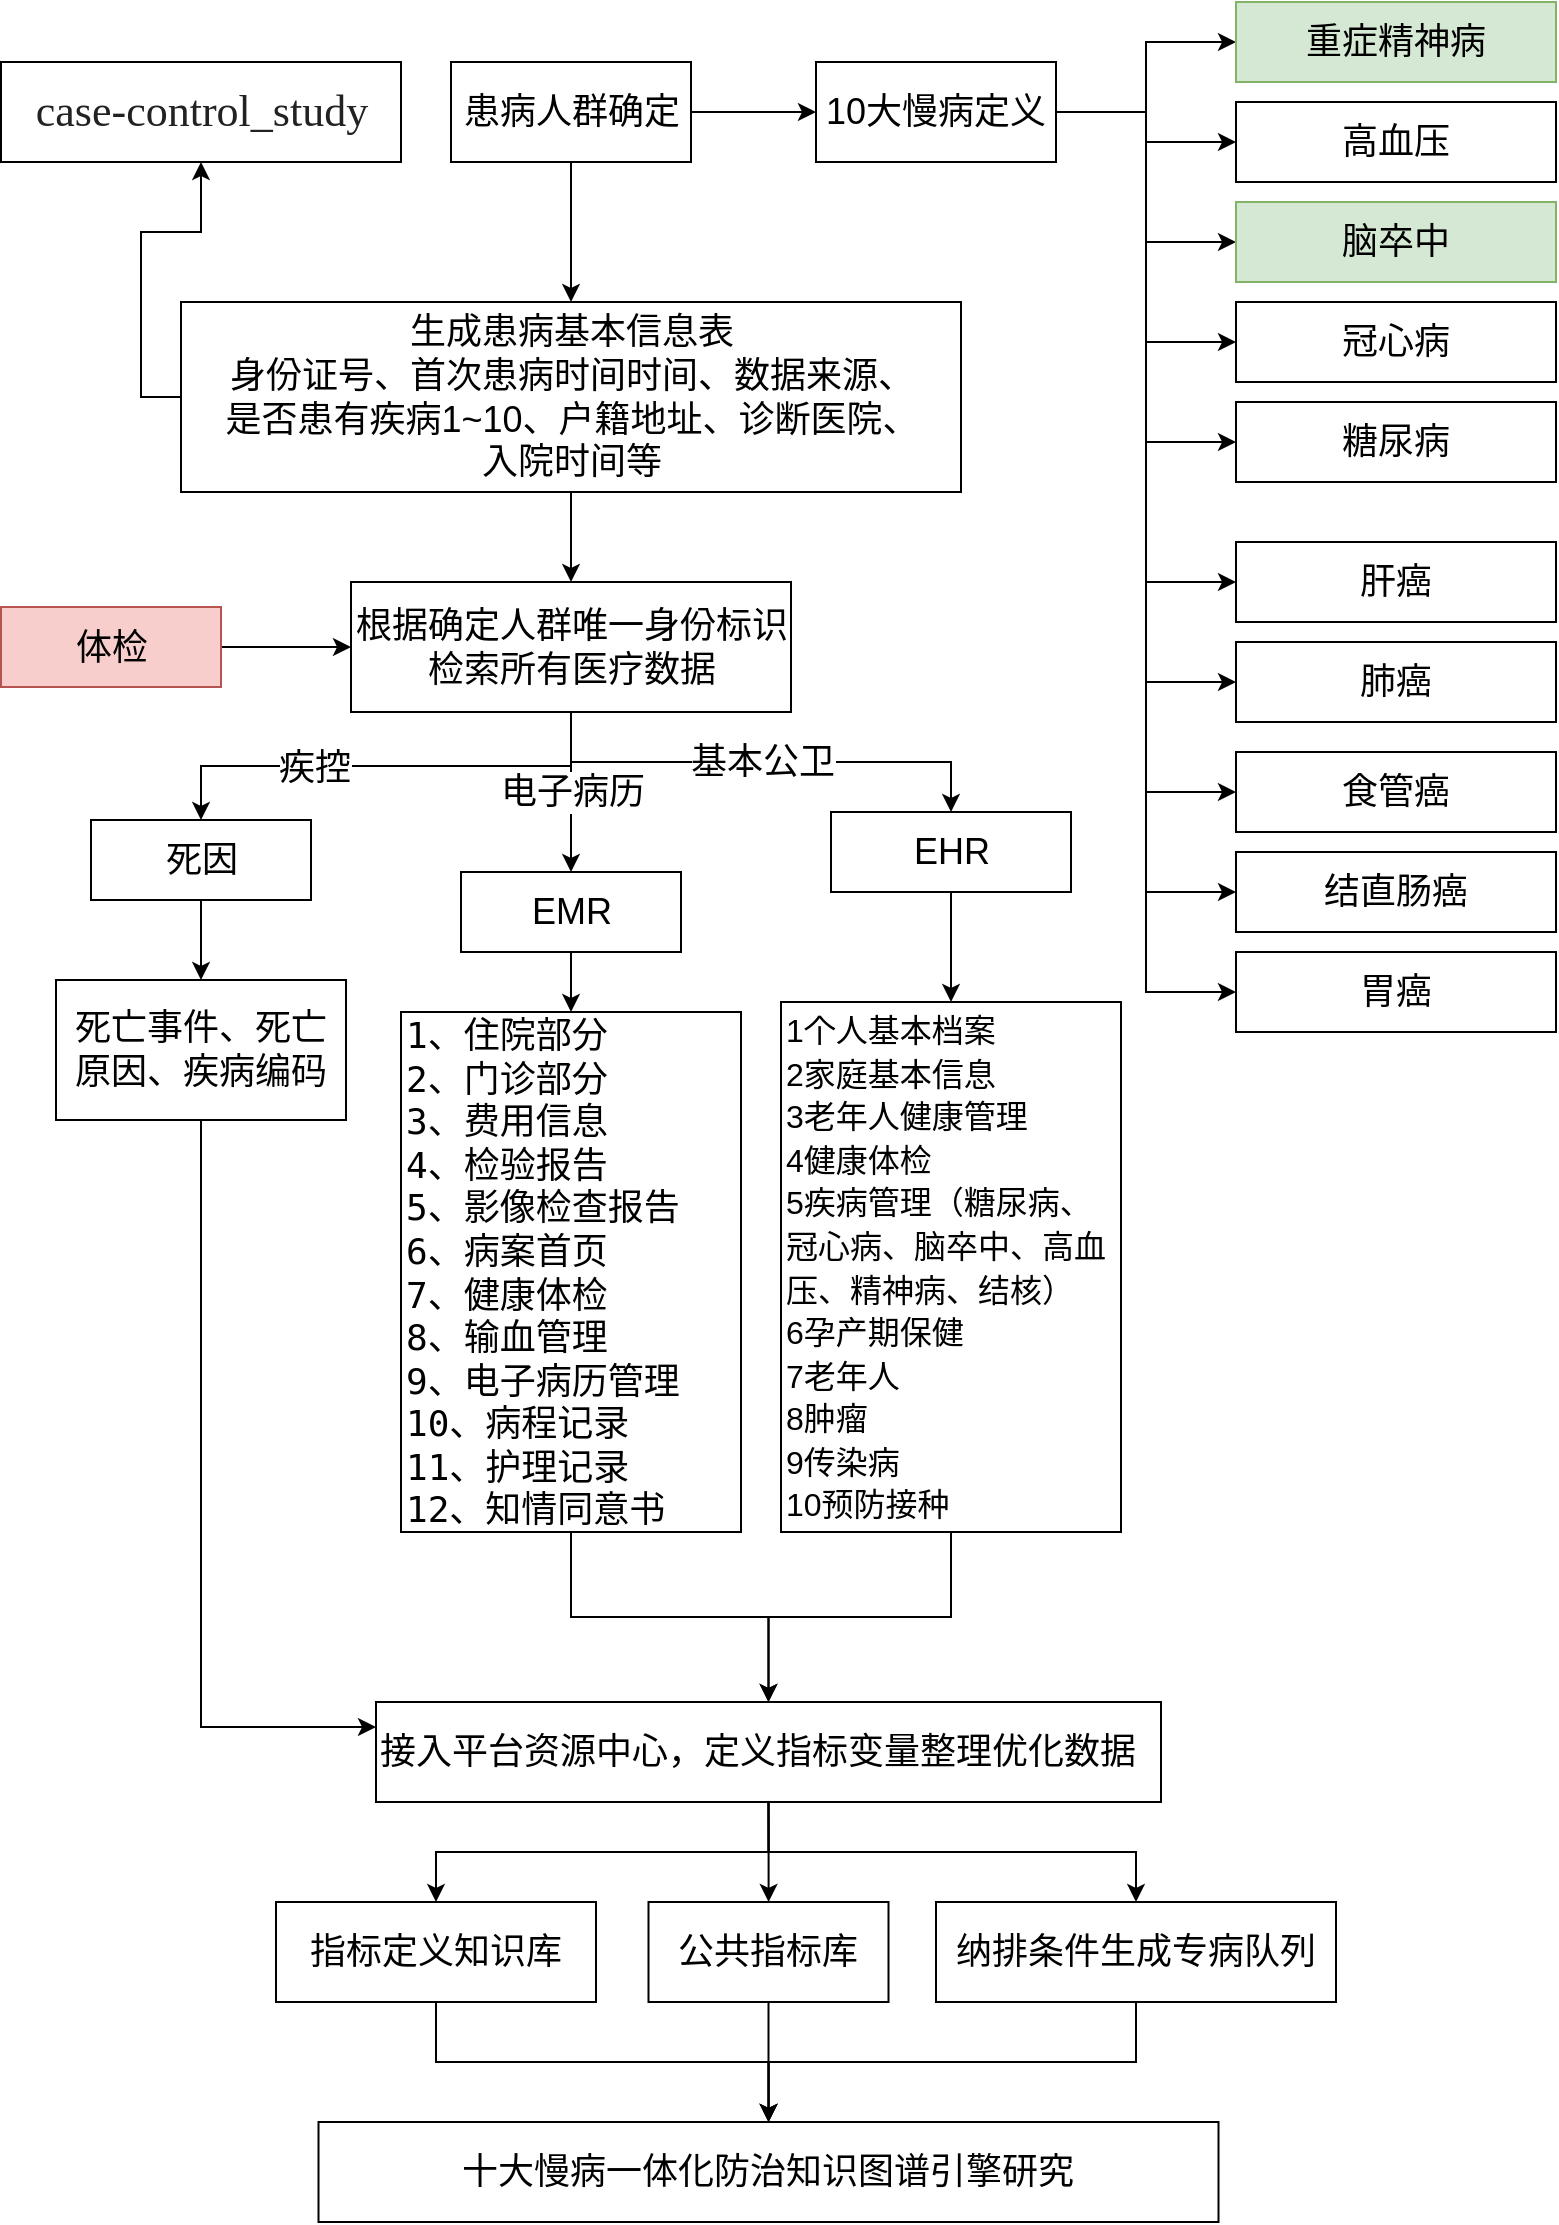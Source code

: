 <mxfile version="13.10.0" type="github"><diagram id="BqD4PsOReA39LzbiE5i1" name="Page-1"><mxGraphModel dx="1422" dy="794" grid="1" gridSize="10" guides="1" tooltips="1" connect="1" arrows="1" fold="1" page="1" pageScale="1" pageWidth="827" pageHeight="1169" math="0" shadow="0"><root><mxCell id="0"/><mxCell id="1" parent="0"/><mxCell id="diVUiiMaqw17K7EMTn3k-3" style="edgeStyle=orthogonalEdgeStyle;rounded=0;orthogonalLoop=1;jettySize=auto;html=1;exitX=1;exitY=0.5;exitDx=0;exitDy=0;fontSize=18;" edge="1" parent="1" source="diVUiiMaqw17K7EMTn3k-1" target="diVUiiMaqw17K7EMTn3k-2"><mxGeometry relative="1" as="geometry"/></mxCell><mxCell id="diVUiiMaqw17K7EMTn3k-28" style="edgeStyle=orthogonalEdgeStyle;rounded=0;orthogonalLoop=1;jettySize=auto;html=1;exitX=0.5;exitY=1;exitDx=0;exitDy=0;entryX=0.5;entryY=0;entryDx=0;entryDy=0;fontSize=18;" edge="1" parent="1" source="diVUiiMaqw17K7EMTn3k-1" target="diVUiiMaqw17K7EMTn3k-27"><mxGeometry relative="1" as="geometry"/></mxCell><mxCell id="diVUiiMaqw17K7EMTn3k-1" value="患病人群确定" style="rounded=0;whiteSpace=wrap;html=1;fontSize=18;" vertex="1" parent="1"><mxGeometry x="237.5" y="40" width="120" height="50" as="geometry"/></mxCell><mxCell id="diVUiiMaqw17K7EMTn3k-6" style="edgeStyle=orthogonalEdgeStyle;rounded=0;orthogonalLoop=1;jettySize=auto;html=1;exitX=1;exitY=0.5;exitDx=0;exitDy=0;entryX=0;entryY=0.5;entryDx=0;entryDy=0;fontSize=18;" edge="1" parent="1" source="diVUiiMaqw17K7EMTn3k-2" target="diVUiiMaqw17K7EMTn3k-4"><mxGeometry relative="1" as="geometry"/></mxCell><mxCell id="diVUiiMaqw17K7EMTn3k-18" style="edgeStyle=orthogonalEdgeStyle;rounded=0;orthogonalLoop=1;jettySize=auto;html=1;exitX=1;exitY=0.5;exitDx=0;exitDy=0;entryX=0;entryY=0.5;entryDx=0;entryDy=0;fontSize=18;" edge="1" parent="1" source="diVUiiMaqw17K7EMTn3k-2" target="diVUiiMaqw17K7EMTn3k-9"><mxGeometry relative="1" as="geometry"/></mxCell><mxCell id="diVUiiMaqw17K7EMTn3k-19" style="edgeStyle=orthogonalEdgeStyle;rounded=0;orthogonalLoop=1;jettySize=auto;html=1;exitX=1;exitY=0.5;exitDx=0;exitDy=0;entryX=0;entryY=0.5;entryDx=0;entryDy=0;fontSize=18;" edge="1" parent="1" source="diVUiiMaqw17K7EMTn3k-2" target="diVUiiMaqw17K7EMTn3k-10"><mxGeometry relative="1" as="geometry"/></mxCell><mxCell id="diVUiiMaqw17K7EMTn3k-20" style="edgeStyle=orthogonalEdgeStyle;rounded=0;orthogonalLoop=1;jettySize=auto;html=1;exitX=1;exitY=0.5;exitDx=0;exitDy=0;entryX=0;entryY=0.5;entryDx=0;entryDy=0;fontSize=18;" edge="1" parent="1" source="diVUiiMaqw17K7EMTn3k-2" target="diVUiiMaqw17K7EMTn3k-11"><mxGeometry relative="1" as="geometry"/></mxCell><mxCell id="diVUiiMaqw17K7EMTn3k-22" style="edgeStyle=orthogonalEdgeStyle;rounded=0;orthogonalLoop=1;jettySize=auto;html=1;exitX=1;exitY=0.5;exitDx=0;exitDy=0;entryX=0;entryY=0.5;entryDx=0;entryDy=0;fontSize=18;" edge="1" parent="1" source="diVUiiMaqw17K7EMTn3k-2" target="diVUiiMaqw17K7EMTn3k-12"><mxGeometry relative="1" as="geometry"/></mxCell><mxCell id="diVUiiMaqw17K7EMTn3k-23" style="edgeStyle=orthogonalEdgeStyle;rounded=0;orthogonalLoop=1;jettySize=auto;html=1;exitX=1;exitY=0.5;exitDx=0;exitDy=0;entryX=0;entryY=0.5;entryDx=0;entryDy=0;fontSize=18;" edge="1" parent="1" source="diVUiiMaqw17K7EMTn3k-2" target="diVUiiMaqw17K7EMTn3k-13"><mxGeometry relative="1" as="geometry"/></mxCell><mxCell id="diVUiiMaqw17K7EMTn3k-24" style="edgeStyle=orthogonalEdgeStyle;rounded=0;orthogonalLoop=1;jettySize=auto;html=1;exitX=1;exitY=0.5;exitDx=0;exitDy=0;entryX=0;entryY=0.5;entryDx=0;entryDy=0;fontSize=18;" edge="1" parent="1" source="diVUiiMaqw17K7EMTn3k-2" target="diVUiiMaqw17K7EMTn3k-14"><mxGeometry relative="1" as="geometry"/></mxCell><mxCell id="diVUiiMaqw17K7EMTn3k-25" style="edgeStyle=orthogonalEdgeStyle;rounded=0;orthogonalLoop=1;jettySize=auto;html=1;exitX=1;exitY=0.5;exitDx=0;exitDy=0;entryX=0;entryY=0.5;entryDx=0;entryDy=0;fontSize=18;" edge="1" parent="1" source="diVUiiMaqw17K7EMTn3k-2" target="diVUiiMaqw17K7EMTn3k-15"><mxGeometry relative="1" as="geometry"/></mxCell><mxCell id="diVUiiMaqw17K7EMTn3k-26" style="edgeStyle=orthogonalEdgeStyle;rounded=0;orthogonalLoop=1;jettySize=auto;html=1;exitX=1;exitY=0.5;exitDx=0;exitDy=0;entryX=0;entryY=0.5;entryDx=0;entryDy=0;fontSize=18;" edge="1" parent="1" source="diVUiiMaqw17K7EMTn3k-2" target="diVUiiMaqw17K7EMTn3k-17"><mxGeometry relative="1" as="geometry"/></mxCell><mxCell id="diVUiiMaqw17K7EMTn3k-49" style="edgeStyle=orthogonalEdgeStyle;rounded=0;orthogonalLoop=1;jettySize=auto;html=1;exitX=1;exitY=0.5;exitDx=0;exitDy=0;entryX=0;entryY=0.5;entryDx=0;entryDy=0;fontSize=18;" edge="1" parent="1" source="diVUiiMaqw17K7EMTn3k-2" target="diVUiiMaqw17K7EMTn3k-16"><mxGeometry relative="1" as="geometry"/></mxCell><mxCell id="diVUiiMaqw17K7EMTn3k-2" value="10大慢病定义" style="rounded=0;whiteSpace=wrap;html=1;fontSize=18;" vertex="1" parent="1"><mxGeometry x="420" y="40" width="120" height="50" as="geometry"/></mxCell><mxCell id="diVUiiMaqw17K7EMTn3k-4" value="高血压" style="rounded=0;whiteSpace=wrap;html=1;fontSize=18;" vertex="1" parent="1"><mxGeometry x="630" y="60" width="160" height="40" as="geometry"/></mxCell><mxCell id="diVUiiMaqw17K7EMTn3k-7" value="&lt;pre style=&quot;margin: 0px ; padding: 0px ; font-weight: 500 ; line-height: 33px ; font-family: &amp;#34;pingfangsc&amp;#34; ; color: rgb(34 , 34 , 34) ; word-break: break-word ; background-color: rgb(255 , 255 , 255)&quot;&gt;&lt;font style=&quot;font-size: 22px&quot;&gt;case-control_study&lt;/font&gt;&lt;/pre&gt;" style="rounded=0;whiteSpace=wrap;html=1;fontSize=18;" vertex="1" parent="1"><mxGeometry x="12.5" y="40" width="200" height="50" as="geometry"/></mxCell><mxCell id="diVUiiMaqw17K7EMTn3k-9" value="重症精神病" style="rounded=0;whiteSpace=wrap;html=1;fontSize=18;fillColor=#d5e8d4;strokeColor=#82b366;" vertex="1" parent="1"><mxGeometry x="630" y="10" width="160" height="40" as="geometry"/></mxCell><mxCell id="diVUiiMaqw17K7EMTn3k-10" value="脑卒中" style="rounded=0;whiteSpace=wrap;html=1;fontSize=18;fillColor=#d5e8d4;strokeColor=#82b366;" vertex="1" parent="1"><mxGeometry x="630" y="110" width="160" height="40" as="geometry"/></mxCell><mxCell id="diVUiiMaqw17K7EMTn3k-11" value="冠心病" style="rounded=0;whiteSpace=wrap;html=1;fontSize=18;" vertex="1" parent="1"><mxGeometry x="630" y="160" width="160" height="40" as="geometry"/></mxCell><mxCell id="diVUiiMaqw17K7EMTn3k-12" value="肝癌" style="rounded=0;whiteSpace=wrap;html=1;fontSize=18;" vertex="1" parent="1"><mxGeometry x="630" y="280" width="160" height="40" as="geometry"/></mxCell><mxCell id="diVUiiMaqw17K7EMTn3k-13" value="肺癌" style="rounded=0;whiteSpace=wrap;html=1;fontSize=18;" vertex="1" parent="1"><mxGeometry x="630" y="330" width="160" height="40" as="geometry"/></mxCell><mxCell id="diVUiiMaqw17K7EMTn3k-14" value="食管癌" style="rounded=0;whiteSpace=wrap;html=1;fontSize=18;" vertex="1" parent="1"><mxGeometry x="630" y="385" width="160" height="40" as="geometry"/></mxCell><mxCell id="diVUiiMaqw17K7EMTn3k-15" value="结直肠癌" style="rounded=0;whiteSpace=wrap;html=1;fontSize=18;" vertex="1" parent="1"><mxGeometry x="630" y="435" width="160" height="40" as="geometry"/></mxCell><mxCell id="diVUiiMaqw17K7EMTn3k-16" value="糖尿病" style="rounded=0;whiteSpace=wrap;html=1;fontSize=18;" vertex="1" parent="1"><mxGeometry x="630" y="210" width="160" height="40" as="geometry"/></mxCell><mxCell id="diVUiiMaqw17K7EMTn3k-17" value="胃癌" style="rounded=0;whiteSpace=wrap;html=1;fontSize=18;" vertex="1" parent="1"><mxGeometry x="630" y="485" width="160" height="40" as="geometry"/></mxCell><mxCell id="diVUiiMaqw17K7EMTn3k-31" style="edgeStyle=orthogonalEdgeStyle;rounded=0;orthogonalLoop=1;jettySize=auto;html=1;exitX=0.5;exitY=1;exitDx=0;exitDy=0;fontSize=18;" edge="1" parent="1" source="diVUiiMaqw17K7EMTn3k-27" target="diVUiiMaqw17K7EMTn3k-30"><mxGeometry relative="1" as="geometry"/></mxCell><mxCell id="diVUiiMaqw17K7EMTn3k-48" style="edgeStyle=orthogonalEdgeStyle;rounded=0;orthogonalLoop=1;jettySize=auto;html=1;exitX=0;exitY=0.5;exitDx=0;exitDy=0;fontSize=18;" edge="1" parent="1" source="diVUiiMaqw17K7EMTn3k-27" target="diVUiiMaqw17K7EMTn3k-7"><mxGeometry relative="1" as="geometry"/></mxCell><mxCell id="diVUiiMaqw17K7EMTn3k-27" value="生成患病基本信息表&lt;br&gt;身份证号、首次患病时间时间、数据来源、&lt;br&gt;是否患有疾病1~10、户籍地址、诊断医院、&lt;br&gt;入院时间等" style="rounded=0;whiteSpace=wrap;html=1;fontSize=18;" vertex="1" parent="1"><mxGeometry x="102.5" y="160" width="390" height="95" as="geometry"/></mxCell><mxCell id="diVUiiMaqw17K7EMTn3k-35" style="edgeStyle=orthogonalEdgeStyle;rounded=0;orthogonalLoop=1;jettySize=auto;html=1;exitX=0.5;exitY=1;exitDx=0;exitDy=0;entryX=0.5;entryY=0;entryDx=0;entryDy=0;fontSize=18;" edge="1" parent="1" source="diVUiiMaqw17K7EMTn3k-30" target="diVUiiMaqw17K7EMTn3k-32"><mxGeometry relative="1" as="geometry"/></mxCell><mxCell id="diVUiiMaqw17K7EMTn3k-38" value="疾控" style="edgeLabel;html=1;align=center;verticalAlign=middle;resizable=0;points=[];fontSize=18;" vertex="1" connectable="0" parent="diVUiiMaqw17K7EMTn3k-35"><mxGeometry x="0.307" y="1" relative="1" as="geometry"><mxPoint as="offset"/></mxGeometry></mxCell><mxCell id="diVUiiMaqw17K7EMTn3k-36" value="电子病历" style="edgeStyle=orthogonalEdgeStyle;rounded=0;orthogonalLoop=1;jettySize=auto;html=1;exitX=0.5;exitY=1;exitDx=0;exitDy=0;entryX=0.5;entryY=0;entryDx=0;entryDy=0;fontSize=18;" edge="1" parent="1" source="diVUiiMaqw17K7EMTn3k-30" target="diVUiiMaqw17K7EMTn3k-33"><mxGeometry relative="1" as="geometry"/></mxCell><mxCell id="diVUiiMaqw17K7EMTn3k-37" value="基本公卫" style="edgeStyle=orthogonalEdgeStyle;rounded=0;orthogonalLoop=1;jettySize=auto;html=1;exitX=0.5;exitY=1;exitDx=0;exitDy=0;entryX=0.5;entryY=0;entryDx=0;entryDy=0;fontSize=18;" edge="1" parent="1" source="diVUiiMaqw17K7EMTn3k-30" target="diVUiiMaqw17K7EMTn3k-34"><mxGeometry relative="1" as="geometry"/></mxCell><mxCell id="diVUiiMaqw17K7EMTn3k-30" value="根据确定人群唯一身份标识检索所有医疗数据" style="rounded=0;whiteSpace=wrap;html=1;fontSize=18;" vertex="1" parent="1"><mxGeometry x="187.5" y="300" width="220" height="65" as="geometry"/></mxCell><mxCell id="diVUiiMaqw17K7EMTn3k-40" style="edgeStyle=orthogonalEdgeStyle;rounded=0;orthogonalLoop=1;jettySize=auto;html=1;exitX=0.5;exitY=1;exitDx=0;exitDy=0;fontSize=18;" edge="1" parent="1" source="diVUiiMaqw17K7EMTn3k-32" target="diVUiiMaqw17K7EMTn3k-39"><mxGeometry relative="1" as="geometry"/></mxCell><mxCell id="diVUiiMaqw17K7EMTn3k-32" value="死因" style="rounded=0;whiteSpace=wrap;html=1;fontSize=18;" vertex="1" parent="1"><mxGeometry x="57.5" y="419" width="110" height="40" as="geometry"/></mxCell><mxCell id="diVUiiMaqw17K7EMTn3k-45" style="edgeStyle=orthogonalEdgeStyle;rounded=0;orthogonalLoop=1;jettySize=auto;html=1;exitX=0.5;exitY=1;exitDx=0;exitDy=0;fontSize=18;" edge="1" parent="1" source="diVUiiMaqw17K7EMTn3k-33" target="diVUiiMaqw17K7EMTn3k-44"><mxGeometry relative="1" as="geometry"/></mxCell><mxCell id="diVUiiMaqw17K7EMTn3k-33" value="EMR" style="rounded=0;whiteSpace=wrap;html=1;fontSize=18;" vertex="1" parent="1"><mxGeometry x="242.5" y="445" width="110" height="40" as="geometry"/></mxCell><mxCell id="diVUiiMaqw17K7EMTn3k-46" style="edgeStyle=orthogonalEdgeStyle;rounded=0;orthogonalLoop=1;jettySize=auto;html=1;exitX=0.5;exitY=1;exitDx=0;exitDy=0;fontSize=18;" edge="1" parent="1" source="diVUiiMaqw17K7EMTn3k-34" target="diVUiiMaqw17K7EMTn3k-41"><mxGeometry relative="1" as="geometry"/></mxCell><mxCell id="diVUiiMaqw17K7EMTn3k-34" value="EHR" style="rounded=0;whiteSpace=wrap;html=1;fontSize=18;" vertex="1" parent="1"><mxGeometry x="427.5" y="415" width="120" height="40" as="geometry"/></mxCell><mxCell id="diVUiiMaqw17K7EMTn3k-54" style="edgeStyle=orthogonalEdgeStyle;rounded=0;orthogonalLoop=1;jettySize=auto;html=1;exitX=0.5;exitY=1;exitDx=0;exitDy=0;entryX=0;entryY=0.25;entryDx=0;entryDy=0;fontSize=18;" edge="1" parent="1" source="diVUiiMaqw17K7EMTn3k-39" target="diVUiiMaqw17K7EMTn3k-50"><mxGeometry relative="1" as="geometry"/></mxCell><mxCell id="diVUiiMaqw17K7EMTn3k-39" value="死亡事件、死亡原因、疾病编码" style="rounded=0;whiteSpace=wrap;html=1;fontSize=18;" vertex="1" parent="1"><mxGeometry x="40" y="499" width="145" height="70" as="geometry"/></mxCell><mxCell id="diVUiiMaqw17K7EMTn3k-55" style="edgeStyle=orthogonalEdgeStyle;rounded=0;orthogonalLoop=1;jettySize=auto;html=1;exitX=0.5;exitY=1;exitDx=0;exitDy=0;fontSize=18;" edge="1" parent="1" source="diVUiiMaqw17K7EMTn3k-41" target="diVUiiMaqw17K7EMTn3k-50"><mxGeometry relative="1" as="geometry"/></mxCell><mxCell id="diVUiiMaqw17K7EMTn3k-41" value="&lt;span style=&quot;font-size: 12.0pt&quot;&gt;&lt;br&gt;1个人基本档案&lt;br&gt;2&lt;/span&gt;&lt;span style=&quot;font-size: 12.0pt&quot;&gt;家庭基本信息&lt;br&gt;&lt;/span&gt;&lt;span style=&quot;font-size: 12.0pt&quot;&gt;3&lt;/span&gt;&lt;span style=&quot;font-size: 12.0pt&quot;&gt;老年人健康管理&lt;br&gt;&lt;/span&gt;&lt;span style=&quot;font-size: 12.0pt&quot;&gt;4&lt;/span&gt;&lt;span style=&quot;font-size: 12.0pt&quot;&gt;健康体检&lt;br&gt;5&lt;/span&gt;&lt;span style=&quot;font-size: 12.0pt&quot;&gt;疾病管理（糖尿病、冠心病、脑卒中、高血压、精神病、结核）&lt;br&gt;&lt;/span&gt;&lt;span style=&quot;font-size: 12.0pt&quot;&gt;6&lt;/span&gt;&lt;span style=&quot;font-size: 12.0pt&quot;&gt;孕产期保健&lt;br&gt;&lt;/span&gt;&lt;span style=&quot;font-size: 12.0pt&quot;&gt;7老年人&lt;br&gt;8肿瘤&lt;br&gt;9传染病&lt;br&gt;10预防接种&lt;br&gt;&lt;/span&gt;&lt;span style=&quot;font-size: 12.0pt&quot;&gt;&lt;br&gt;&lt;/span&gt;" style="rounded=0;whiteSpace=wrap;html=1;fontSize=18;align=left;" vertex="1" parent="1"><mxGeometry x="402.5" y="510" width="170" height="265" as="geometry"/></mxCell><mxCell id="diVUiiMaqw17K7EMTn3k-52" style="edgeStyle=orthogonalEdgeStyle;rounded=0;orthogonalLoop=1;jettySize=auto;html=1;exitX=0.5;exitY=1;exitDx=0;exitDy=0;fontSize=18;" edge="1" parent="1" source="diVUiiMaqw17K7EMTn3k-44" target="diVUiiMaqw17K7EMTn3k-50"><mxGeometry relative="1" as="geometry"/></mxCell><mxCell id="diVUiiMaqw17K7EMTn3k-44" value="&lt;pre&gt;1、住院部分&lt;br&gt;2、门诊部分&lt;br&gt;3、费用信息&lt;br&gt;4、检验报告&lt;br&gt;5、影像检查报告&lt;br&gt;6、病案首页&lt;br&gt;&lt;span&gt;7、健康体检&lt;br&gt;&lt;/span&gt;8、输血管理&lt;br&gt;9、电子病历管理&lt;br&gt;10、病程记录&lt;br&gt;11、护理记录&lt;br&gt;12、知情同意书&lt;/pre&gt;" style="rounded=0;whiteSpace=wrap;html=1;fontSize=18;align=left;" vertex="1" parent="1"><mxGeometry x="212.5" y="515" width="170" height="260" as="geometry"/></mxCell><mxCell id="diVUiiMaqw17K7EMTn3k-57" style="edgeStyle=orthogonalEdgeStyle;rounded=0;orthogonalLoop=1;jettySize=auto;html=1;exitX=0.5;exitY=1;exitDx=0;exitDy=0;fontSize=18;" edge="1" parent="1" source="diVUiiMaqw17K7EMTn3k-50" target="diVUiiMaqw17K7EMTn3k-56"><mxGeometry relative="1" as="geometry"/></mxCell><mxCell id="diVUiiMaqw17K7EMTn3k-59" style="edgeStyle=orthogonalEdgeStyle;rounded=0;orthogonalLoop=1;jettySize=auto;html=1;exitX=0.5;exitY=1;exitDx=0;exitDy=0;fontSize=18;" edge="1" parent="1" source="diVUiiMaqw17K7EMTn3k-50" target="diVUiiMaqw17K7EMTn3k-58"><mxGeometry relative="1" as="geometry"/></mxCell><mxCell id="diVUiiMaqw17K7EMTn3k-61" style="edgeStyle=orthogonalEdgeStyle;rounded=0;orthogonalLoop=1;jettySize=auto;html=1;exitX=0.5;exitY=1;exitDx=0;exitDy=0;fontSize=18;" edge="1" parent="1" source="diVUiiMaqw17K7EMTn3k-50" target="diVUiiMaqw17K7EMTn3k-60"><mxGeometry relative="1" as="geometry"/></mxCell><mxCell id="diVUiiMaqw17K7EMTn3k-50" value="接入平台资源中心，定义指标变量整理优化数据" style="rounded=0;whiteSpace=wrap;html=1;fontSize=18;align=left;" vertex="1" parent="1"><mxGeometry x="200" y="860" width="392.5" height="50" as="geometry"/></mxCell><mxCell id="diVUiiMaqw17K7EMTn3k-64" style="edgeStyle=orthogonalEdgeStyle;rounded=0;orthogonalLoop=1;jettySize=auto;html=1;exitX=0.5;exitY=1;exitDx=0;exitDy=0;fontSize=18;" edge="1" parent="1" source="diVUiiMaqw17K7EMTn3k-56" target="diVUiiMaqw17K7EMTn3k-62"><mxGeometry relative="1" as="geometry"/></mxCell><mxCell id="diVUiiMaqw17K7EMTn3k-56" value="公共指标库" style="rounded=0;whiteSpace=wrap;html=1;fontSize=18;align=center;" vertex="1" parent="1"><mxGeometry x="336.25" y="960" width="120" height="50" as="geometry"/></mxCell><mxCell id="diVUiiMaqw17K7EMTn3k-63" style="edgeStyle=orthogonalEdgeStyle;rounded=0;orthogonalLoop=1;jettySize=auto;html=1;exitX=0.5;exitY=1;exitDx=0;exitDy=0;fontSize=18;" edge="1" parent="1" source="diVUiiMaqw17K7EMTn3k-58" target="diVUiiMaqw17K7EMTn3k-62"><mxGeometry relative="1" as="geometry"/></mxCell><mxCell id="diVUiiMaqw17K7EMTn3k-58" value="指标定义知识库" style="rounded=0;whiteSpace=wrap;html=1;fontSize=18;align=center;" vertex="1" parent="1"><mxGeometry x="150" y="960" width="160" height="50" as="geometry"/></mxCell><mxCell id="diVUiiMaqw17K7EMTn3k-65" style="edgeStyle=orthogonalEdgeStyle;rounded=0;orthogonalLoop=1;jettySize=auto;html=1;exitX=0.5;exitY=1;exitDx=0;exitDy=0;fontSize=18;" edge="1" parent="1" source="diVUiiMaqw17K7EMTn3k-60" target="diVUiiMaqw17K7EMTn3k-62"><mxGeometry relative="1" as="geometry"/></mxCell><mxCell id="diVUiiMaqw17K7EMTn3k-60" value="纳排条件生成专病队列" style="rounded=0;whiteSpace=wrap;html=1;fontSize=18;align=center;" vertex="1" parent="1"><mxGeometry x="480" y="960" width="200" height="50" as="geometry"/></mxCell><mxCell id="diVUiiMaqw17K7EMTn3k-62" value="十大慢病一体化防治知识图谱引擎研究" style="rounded=0;whiteSpace=wrap;html=1;fontSize=18;align=center;" vertex="1" parent="1"><mxGeometry x="171.25" y="1070" width="450" height="50" as="geometry"/></mxCell><mxCell id="diVUiiMaqw17K7EMTn3k-67" style="edgeStyle=orthogonalEdgeStyle;rounded=0;orthogonalLoop=1;jettySize=auto;html=1;exitX=1;exitY=0.5;exitDx=0;exitDy=0;fontSize=18;" edge="1" parent="1" source="diVUiiMaqw17K7EMTn3k-66" target="diVUiiMaqw17K7EMTn3k-30"><mxGeometry relative="1" as="geometry"/></mxCell><mxCell id="diVUiiMaqw17K7EMTn3k-66" value="体检" style="rounded=0;whiteSpace=wrap;html=1;fontSize=18;fillColor=#f8cecc;strokeColor=#b85450;" vertex="1" parent="1"><mxGeometry x="12.5" y="312.5" width="110" height="40" as="geometry"/></mxCell></root></mxGraphModel></diagram></mxfile>